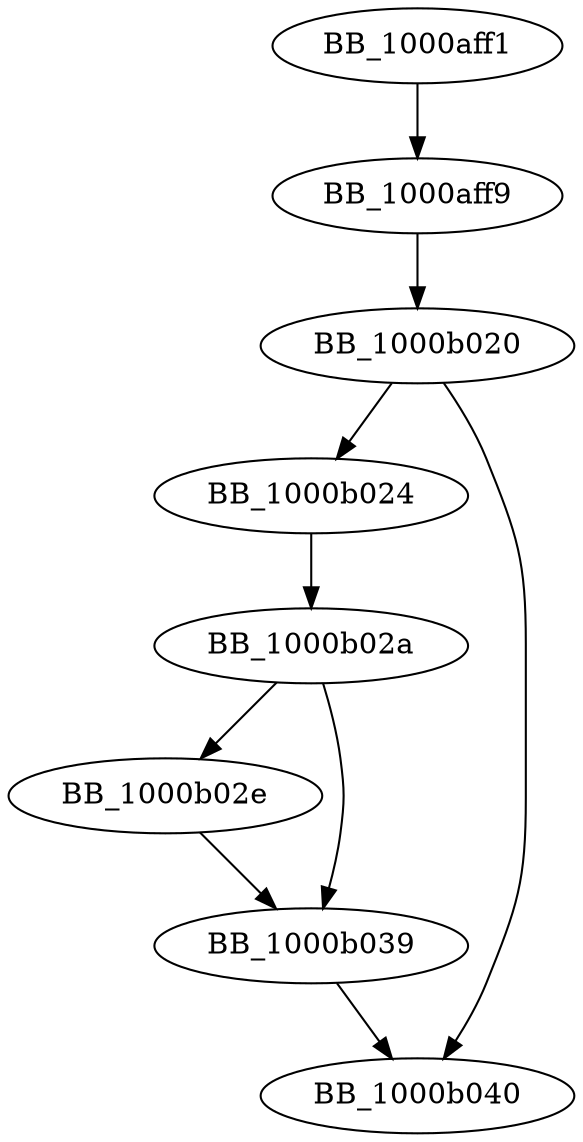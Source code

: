 DiGraph sub_1000AFF1{
BB_1000aff1->BB_1000aff9
BB_1000aff9->BB_1000b020
BB_1000b020->BB_1000b024
BB_1000b020->BB_1000b040
BB_1000b024->BB_1000b02a
BB_1000b02a->BB_1000b02e
BB_1000b02a->BB_1000b039
BB_1000b02e->BB_1000b039
BB_1000b039->BB_1000b040
}
